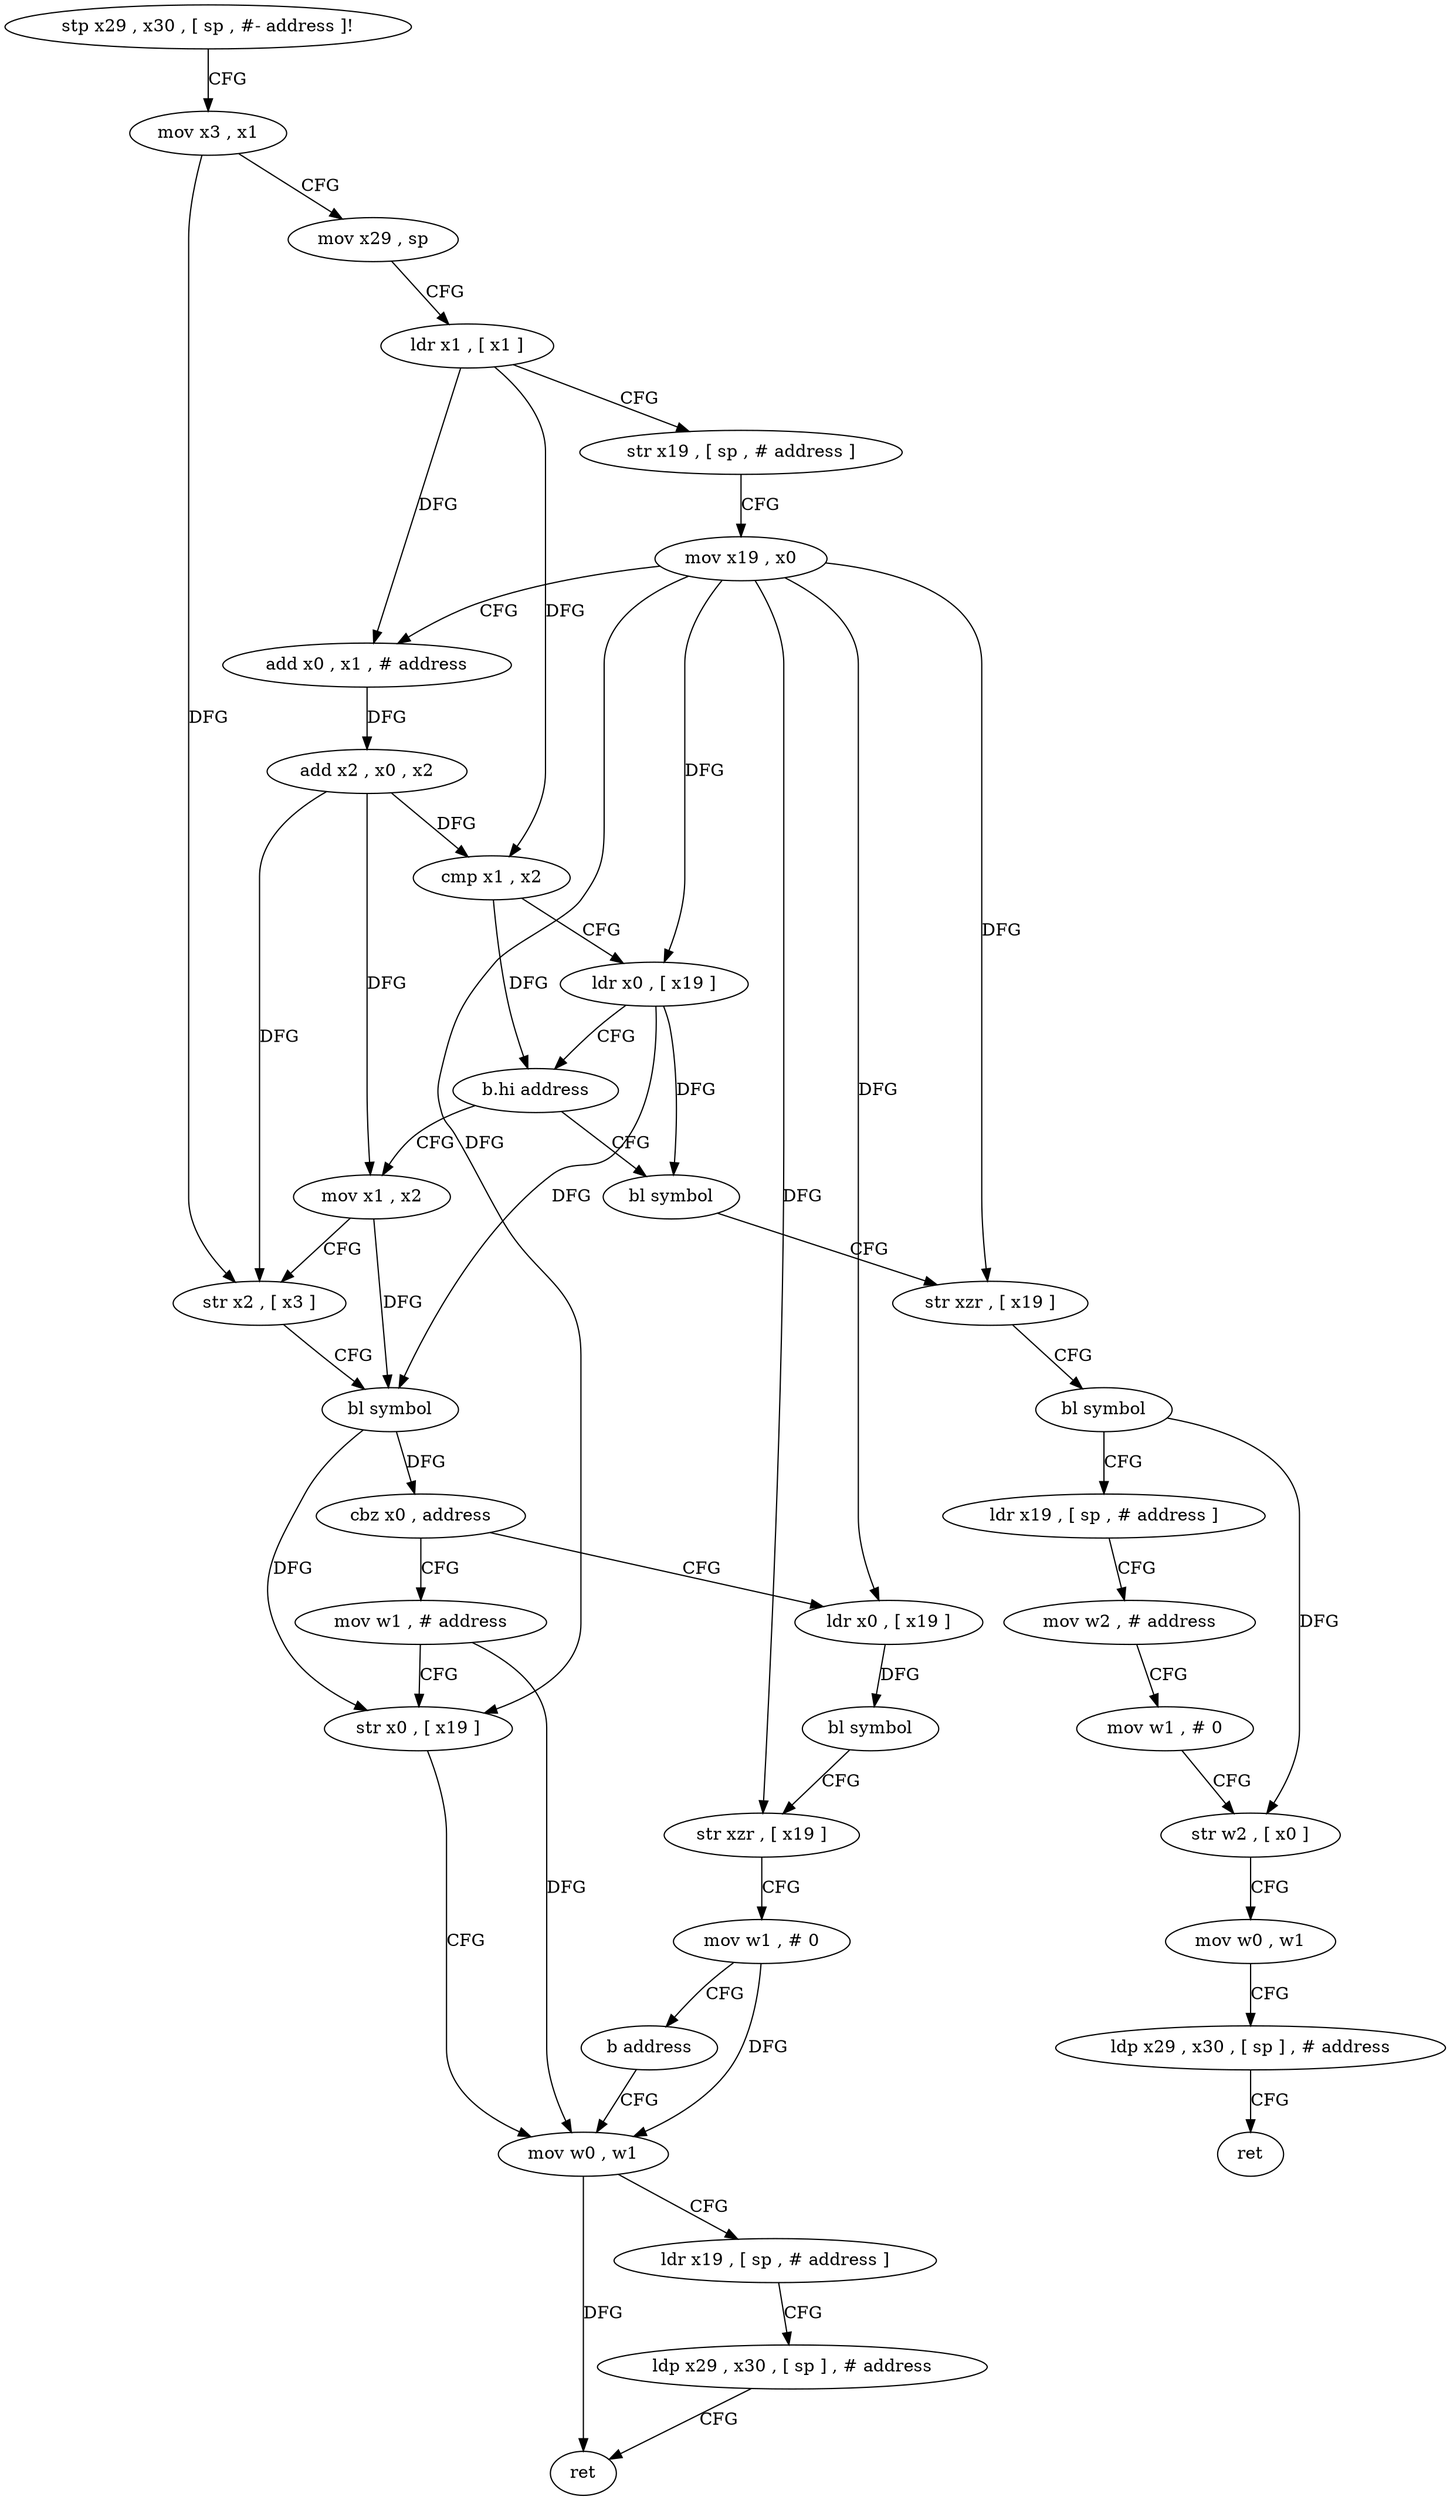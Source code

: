 digraph "func" {
"4274904" [label = "stp x29 , x30 , [ sp , #- address ]!" ]
"4274908" [label = "mov x3 , x1" ]
"4274912" [label = "mov x29 , sp" ]
"4274916" [label = "ldr x1 , [ x1 ]" ]
"4274920" [label = "str x19 , [ sp , # address ]" ]
"4274924" [label = "mov x19 , x0" ]
"4274928" [label = "add x0 , x1 , # address" ]
"4274932" [label = "add x2 , x0 , x2" ]
"4274936" [label = "cmp x1 , x2" ]
"4274940" [label = "ldr x0 , [ x19 ]" ]
"4274944" [label = "b.hi address" ]
"4274992" [label = "bl symbol" ]
"4274948" [label = "mov x1 , x2" ]
"4274996" [label = "str xzr , [ x19 ]" ]
"4275000" [label = "bl symbol" ]
"4275004" [label = "ldr x19 , [ sp , # address ]" ]
"4275008" [label = "mov w2 , # address" ]
"4275012" [label = "mov w1 , # 0" ]
"4275016" [label = "str w2 , [ x0 ]" ]
"4275020" [label = "mov w0 , w1" ]
"4275024" [label = "ldp x29 , x30 , [ sp ] , # address" ]
"4275028" [label = "ret" ]
"4274952" [label = "str x2 , [ x3 ]" ]
"4274956" [label = "bl symbol" ]
"4274960" [label = "cbz x0 , address" ]
"4275032" [label = "ldr x0 , [ x19 ]" ]
"4274964" [label = "mov w1 , # address" ]
"4275036" [label = "bl symbol" ]
"4275040" [label = "str xzr , [ x19 ]" ]
"4275044" [label = "mov w1 , # 0" ]
"4275048" [label = "b address" ]
"4274972" [label = "mov w0 , w1" ]
"4274968" [label = "str x0 , [ x19 ]" ]
"4274976" [label = "ldr x19 , [ sp , # address ]" ]
"4274980" [label = "ldp x29 , x30 , [ sp ] , # address" ]
"4274984" [label = "ret" ]
"4274904" -> "4274908" [ label = "CFG" ]
"4274908" -> "4274912" [ label = "CFG" ]
"4274908" -> "4274952" [ label = "DFG" ]
"4274912" -> "4274916" [ label = "CFG" ]
"4274916" -> "4274920" [ label = "CFG" ]
"4274916" -> "4274928" [ label = "DFG" ]
"4274916" -> "4274936" [ label = "DFG" ]
"4274920" -> "4274924" [ label = "CFG" ]
"4274924" -> "4274928" [ label = "CFG" ]
"4274924" -> "4274940" [ label = "DFG" ]
"4274924" -> "4274996" [ label = "DFG" ]
"4274924" -> "4275032" [ label = "DFG" ]
"4274924" -> "4275040" [ label = "DFG" ]
"4274924" -> "4274968" [ label = "DFG" ]
"4274928" -> "4274932" [ label = "DFG" ]
"4274932" -> "4274936" [ label = "DFG" ]
"4274932" -> "4274948" [ label = "DFG" ]
"4274932" -> "4274952" [ label = "DFG" ]
"4274936" -> "4274940" [ label = "CFG" ]
"4274936" -> "4274944" [ label = "DFG" ]
"4274940" -> "4274944" [ label = "CFG" ]
"4274940" -> "4274992" [ label = "DFG" ]
"4274940" -> "4274956" [ label = "DFG" ]
"4274944" -> "4274992" [ label = "CFG" ]
"4274944" -> "4274948" [ label = "CFG" ]
"4274992" -> "4274996" [ label = "CFG" ]
"4274948" -> "4274952" [ label = "CFG" ]
"4274948" -> "4274956" [ label = "DFG" ]
"4274996" -> "4275000" [ label = "CFG" ]
"4275000" -> "4275004" [ label = "CFG" ]
"4275000" -> "4275016" [ label = "DFG" ]
"4275004" -> "4275008" [ label = "CFG" ]
"4275008" -> "4275012" [ label = "CFG" ]
"4275012" -> "4275016" [ label = "CFG" ]
"4275016" -> "4275020" [ label = "CFG" ]
"4275020" -> "4275024" [ label = "CFG" ]
"4275024" -> "4275028" [ label = "CFG" ]
"4274952" -> "4274956" [ label = "CFG" ]
"4274956" -> "4274960" [ label = "DFG" ]
"4274956" -> "4274968" [ label = "DFG" ]
"4274960" -> "4275032" [ label = "CFG" ]
"4274960" -> "4274964" [ label = "CFG" ]
"4275032" -> "4275036" [ label = "DFG" ]
"4274964" -> "4274968" [ label = "CFG" ]
"4274964" -> "4274972" [ label = "DFG" ]
"4275036" -> "4275040" [ label = "CFG" ]
"4275040" -> "4275044" [ label = "CFG" ]
"4275044" -> "4275048" [ label = "CFG" ]
"4275044" -> "4274972" [ label = "DFG" ]
"4275048" -> "4274972" [ label = "CFG" ]
"4274972" -> "4274976" [ label = "CFG" ]
"4274972" -> "4274984" [ label = "DFG" ]
"4274968" -> "4274972" [ label = "CFG" ]
"4274976" -> "4274980" [ label = "CFG" ]
"4274980" -> "4274984" [ label = "CFG" ]
}
